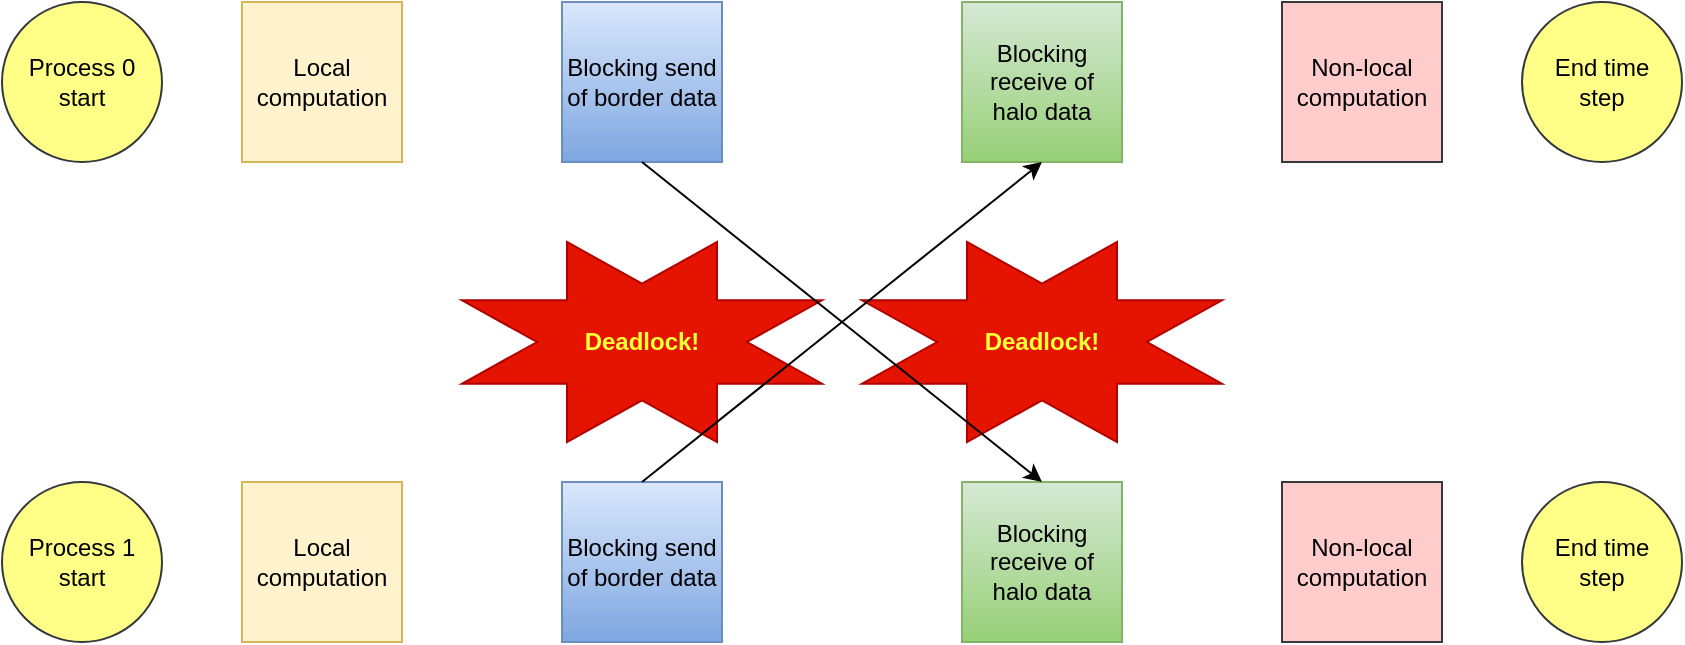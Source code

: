 <mxfile version="13.9.7" type="github">
  <diagram id="5Cmo91NUEk2H3ckEnoAz" name="Page-1">
    <mxGraphModel dx="800" dy="1141" grid="1" gridSize="10" guides="1" tooltips="1" connect="1" arrows="1" fold="1" page="1" pageScale="1" pageWidth="850" pageHeight="1100" math="0" shadow="0">
      <root>
        <mxCell id="0" />
        <mxCell id="1" parent="0" />
        <mxCell id="lO88fd5yi4aPhk9MZSfZ-1" value="Local computation" style="rounded=0;whiteSpace=wrap;html=1;fillColor=#fff2cc;strokeColor=#d6b656;" parent="1" vertex="1">
          <mxGeometry x="160" y="120" width="80" height="80" as="geometry" />
        </mxCell>
        <mxCell id="lO88fd5yi4aPhk9MZSfZ-2" value="Blocking send of border data" style="rounded=0;whiteSpace=wrap;html=1;fillColor=#dae8fc;strokeColor=#6c8ebf;gradientColor=#7ea6e0;" parent="1" vertex="1">
          <mxGeometry x="320" y="120" width="80" height="80" as="geometry" />
        </mxCell>
        <mxCell id="lO88fd5yi4aPhk9MZSfZ-3" value="Blocking receive of halo data" style="rounded=0;whiteSpace=wrap;html=1;fillColor=#d5e8d4;strokeColor=#82b366;gradientColor=#97d077;" parent="1" vertex="1">
          <mxGeometry x="520" y="120" width="80" height="80" as="geometry" />
        </mxCell>
        <mxCell id="lO88fd5yi4aPhk9MZSfZ-4" value="Non-local computation" style="rounded=0;whiteSpace=wrap;html=1;fillColor=#ffcccc;strokeColor=#36393d;" parent="1" vertex="1">
          <mxGeometry x="680" y="120" width="80" height="80" as="geometry" />
        </mxCell>
        <mxCell id="lO88fd5yi4aPhk9MZSfZ-5" value="Process 0&lt;br&gt;start" style="ellipse;whiteSpace=wrap;html=1;aspect=fixed;fillColor=#ffff88;strokeColor=#36393d;" parent="1" vertex="1">
          <mxGeometry x="40" y="120" width="80" height="80" as="geometry" />
        </mxCell>
        <mxCell id="lO88fd5yi4aPhk9MZSfZ-6" value="End time&lt;br&gt;step" style="ellipse;whiteSpace=wrap;html=1;aspect=fixed;fillColor=#ffff88;strokeColor=#36393d;" parent="1" vertex="1">
          <mxGeometry x="800" y="120" width="80" height="80" as="geometry" />
        </mxCell>
        <mxCell id="lO88fd5yi4aPhk9MZSfZ-7" value="Local computation" style="rounded=0;whiteSpace=wrap;html=1;fillColor=#fff2cc;strokeColor=#d6b656;" parent="1" vertex="1">
          <mxGeometry x="160" y="360" width="80" height="80" as="geometry" />
        </mxCell>
        <mxCell id="lO88fd5yi4aPhk9MZSfZ-10" value="Non-local computation" style="rounded=0;whiteSpace=wrap;html=1;fillColor=#ffcccc;strokeColor=#36393d;" parent="1" vertex="1">
          <mxGeometry x="680" y="360" width="80" height="80" as="geometry" />
        </mxCell>
        <mxCell id="lO88fd5yi4aPhk9MZSfZ-11" value="Process 1 start" style="ellipse;whiteSpace=wrap;html=1;aspect=fixed;fillColor=#ffff88;strokeColor=#36393d;" parent="1" vertex="1">
          <mxGeometry x="40" y="360" width="80" height="80" as="geometry" />
        </mxCell>
        <mxCell id="lO88fd5yi4aPhk9MZSfZ-12" value="End time&lt;br&gt;step" style="ellipse;whiteSpace=wrap;html=1;aspect=fixed;fillColor=#ffff88;strokeColor=#36393d;" parent="1" vertex="1">
          <mxGeometry x="800" y="360" width="80" height="80" as="geometry" />
        </mxCell>
        <mxCell id="lO88fd5yi4aPhk9MZSfZ-13" value="" style="verticalLabelPosition=bottom;verticalAlign=top;html=1;shape=mxgraph.basic.8_point_star;fillColor=#e51400;strokeColor=#B20000;fontColor=#ffffff;" parent="1" vertex="1">
          <mxGeometry x="270" y="240" width="180" height="100" as="geometry" />
        </mxCell>
        <mxCell id="lO88fd5yi4aPhk9MZSfZ-15" value="Deadlock!" style="text;html=1;strokeColor=none;fillColor=none;align=center;verticalAlign=middle;whiteSpace=wrap;rounded=0;fontColor=#FFFF33;fontStyle=1" parent="1" vertex="1">
          <mxGeometry x="340" y="280" width="40" height="20" as="geometry" />
        </mxCell>
        <mxCell id="lO88fd5yi4aPhk9MZSfZ-19" value="" style="verticalLabelPosition=bottom;verticalAlign=top;html=1;shape=mxgraph.basic.8_point_star;fillColor=#e51400;strokeColor=#B20000;fontColor=#ffffff;" parent="1" vertex="1">
          <mxGeometry x="470" y="240" width="180" height="100" as="geometry" />
        </mxCell>
        <mxCell id="lO88fd5yi4aPhk9MZSfZ-20" value="Deadlock!" style="text;html=1;strokeColor=none;fillColor=none;align=center;verticalAlign=middle;whiteSpace=wrap;rounded=0;fontColor=#FFFF33;fontStyle=1" parent="1" vertex="1">
          <mxGeometry x="540" y="280" width="40" height="20" as="geometry" />
        </mxCell>
        <mxCell id="xFg7o4CnwHjb39-5lcCD-3" value="Blocking send of border data" style="rounded=0;whiteSpace=wrap;html=1;fillColor=#dae8fc;strokeColor=#6c8ebf;gradientColor=#7ea6e0;" vertex="1" parent="1">
          <mxGeometry x="320" y="360" width="80" height="80" as="geometry" />
        </mxCell>
        <mxCell id="xFg7o4CnwHjb39-5lcCD-4" value="Blocking receive of halo data" style="rounded=0;whiteSpace=wrap;html=1;fillColor=#d5e8d4;strokeColor=#82b366;gradientColor=#97d077;" vertex="1" parent="1">
          <mxGeometry x="520" y="360" width="80" height="80" as="geometry" />
        </mxCell>
        <mxCell id="xFg7o4CnwHjb39-5lcCD-5" value="" style="endArrow=classic;html=1;exitX=0.5;exitY=0;exitDx=0;exitDy=0;entryX=0.5;entryY=1;entryDx=0;entryDy=0;" edge="1" parent="1" source="xFg7o4CnwHjb39-5lcCD-3" target="lO88fd5yi4aPhk9MZSfZ-3">
          <mxGeometry width="50" height="50" relative="1" as="geometry">
            <mxPoint x="370" y="600" as="sourcePoint" />
            <mxPoint x="420" y="550" as="targetPoint" />
          </mxGeometry>
        </mxCell>
        <mxCell id="xFg7o4CnwHjb39-5lcCD-6" value="" style="endArrow=classic;html=1;exitX=0.5;exitY=1;exitDx=0;exitDy=0;entryX=0.5;entryY=0;entryDx=0;entryDy=0;" edge="1" parent="1" source="lO88fd5yi4aPhk9MZSfZ-2" target="xFg7o4CnwHjb39-5lcCD-4">
          <mxGeometry width="50" height="50" relative="1" as="geometry">
            <mxPoint x="370" y="600" as="sourcePoint" />
            <mxPoint x="420" y="550" as="targetPoint" />
          </mxGeometry>
        </mxCell>
      </root>
    </mxGraphModel>
  </diagram>
</mxfile>
